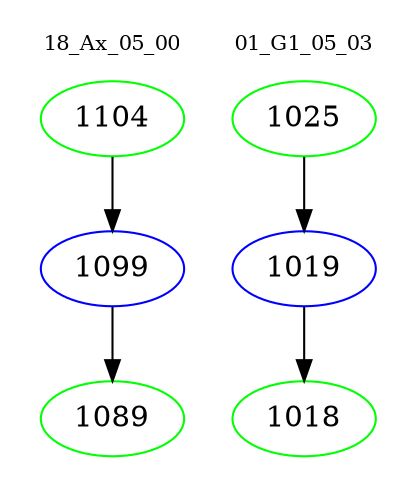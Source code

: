 digraph{
subgraph cluster_0 {
color = white
label = "18_Ax_05_00";
fontsize=10;
T0_1104 [label="1104", color="green"]
T0_1104 -> T0_1099 [color="black"]
T0_1099 [label="1099", color="blue"]
T0_1099 -> T0_1089 [color="black"]
T0_1089 [label="1089", color="green"]
}
subgraph cluster_1 {
color = white
label = "01_G1_05_03";
fontsize=10;
T1_1025 [label="1025", color="green"]
T1_1025 -> T1_1019 [color="black"]
T1_1019 [label="1019", color="blue"]
T1_1019 -> T1_1018 [color="black"]
T1_1018 [label="1018", color="green"]
}
}
